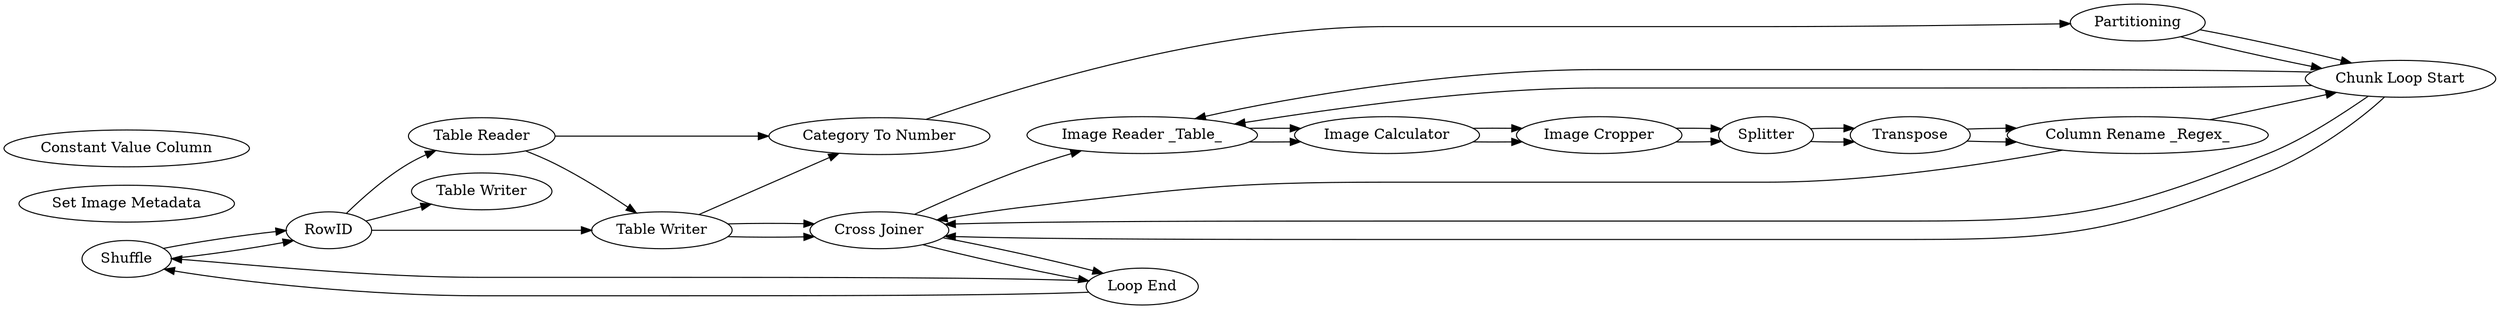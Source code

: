 digraph {
	254 [label=Shuffle]
	260 [label="Chunk Loop Start"]
	261 [label="Loop End"]
	262 [label=RowID]
	49 [label="Image Calculator"]
	242 [label=Splitter]
	246 [label="Image Cropper"]
	256 [label="Image Reader _Table_"]
	265 [label=Transpose]
	266 [label="Column Rename _Regex_"]
	267 [label="Set Image Metadata"]
	268 [label="Constant Value Column"]
	269 [label="Column Filter"]
	268 [label="Cross Joiner"]
	243 [label=Partitioning]
	251 [label="Table Writer"]
	269 [label="Category To Number"]
	254 [label=Shuffle]
	260 [label="Chunk Loop Start"]
	261 [label="Loop End"]
	262 [label=RowID]
	49 [label="Image Calculator"]
	242 [label=Splitter]
	246 [label="Image Cropper"]
	256 [label="Image Reader _Table_"]
	265 [label=Transpose]
	266 [label="Column Rename _Regex_"]
	270 [label="Constant Value Column"]
	271 [label="Column Filter"]
	272 [label="Set Image Metadata"]
	268 [label="Cross Joiner"]
	271 [label="Table Writer"]
	272 [label="Table Reader"]
	49 -> 246
	242 -> 265
	246 -> 242
	256 -> 49
	265 -> 266
	266 -> 268
	271 -> 269
	268 -> 256
	254 -> 262
	260 -> 268
	260 -> 256
	261 -> 254
	271 -> 268
	268 -> 261
	49 -> 246
	242 -> 265
	246 -> 242
	256 -> 49
	265 -> 266
	266 -> 260
	262 -> 272
	272 -> 271
	254 -> 262
	260 -> 268
	260 -> 256
	261 -> 254
	271 -> 268
	268 -> 261
	262 -> 251
	243 -> 260
	243 -> 260
	269 -> 243
	262 -> 271
	272 -> 269
	rankdir=LR
}
